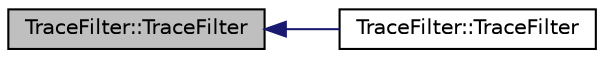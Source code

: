 digraph "TraceFilter::TraceFilter"
{
  edge [fontname="Helvetica",fontsize="10",labelfontname="Helvetica",labelfontsize="10"];
  node [fontname="Helvetica",fontsize="10",shape=record];
  rankdir="LR";
  Node1 [label="TraceFilter::TraceFilter",height=0.2,width=0.4,color="black", fillcolor="grey75", style="filled", fontcolor="black"];
  Node1 -> Node2 [dir="back",color="midnightblue",fontsize="10",style="solid",fontname="Helvetica"];
  Node2 [label="TraceFilter::TraceFilter",height=0.2,width=0.4,color="black", fillcolor="white", style="filled",URL="$d4/d8e/class_trace_filter.html#aa5ce32bbfc3a16e971b1f14c04fd30be"];
}
